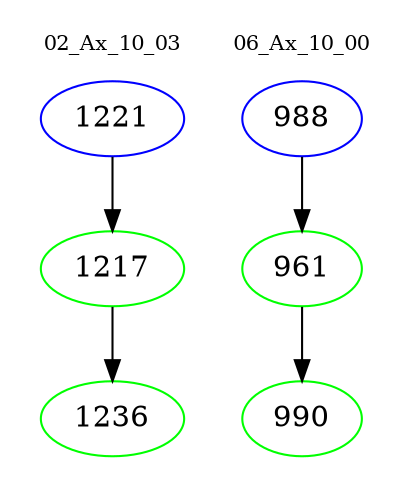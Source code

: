 digraph{
subgraph cluster_0 {
color = white
label = "02_Ax_10_03";
fontsize=10;
T0_1221 [label="1221", color="blue"]
T0_1221 -> T0_1217 [color="black"]
T0_1217 [label="1217", color="green"]
T0_1217 -> T0_1236 [color="black"]
T0_1236 [label="1236", color="green"]
}
subgraph cluster_1 {
color = white
label = "06_Ax_10_00";
fontsize=10;
T1_988 [label="988", color="blue"]
T1_988 -> T1_961 [color="black"]
T1_961 [label="961", color="green"]
T1_961 -> T1_990 [color="black"]
T1_990 [label="990", color="green"]
}
}
